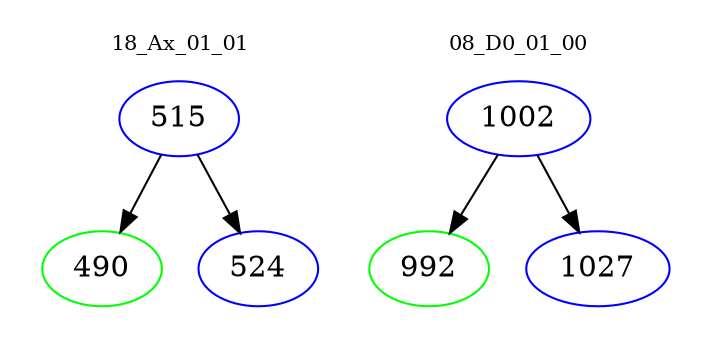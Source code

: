 digraph{
subgraph cluster_0 {
color = white
label = "18_Ax_01_01";
fontsize=10;
T0_515 [label="515", color="blue"]
T0_515 -> T0_490 [color="black"]
T0_490 [label="490", color="green"]
T0_515 -> T0_524 [color="black"]
T0_524 [label="524", color="blue"]
}
subgraph cluster_1 {
color = white
label = "08_D0_01_00";
fontsize=10;
T1_1002 [label="1002", color="blue"]
T1_1002 -> T1_992 [color="black"]
T1_992 [label="992", color="green"]
T1_1002 -> T1_1027 [color="black"]
T1_1027 [label="1027", color="blue"]
}
}

